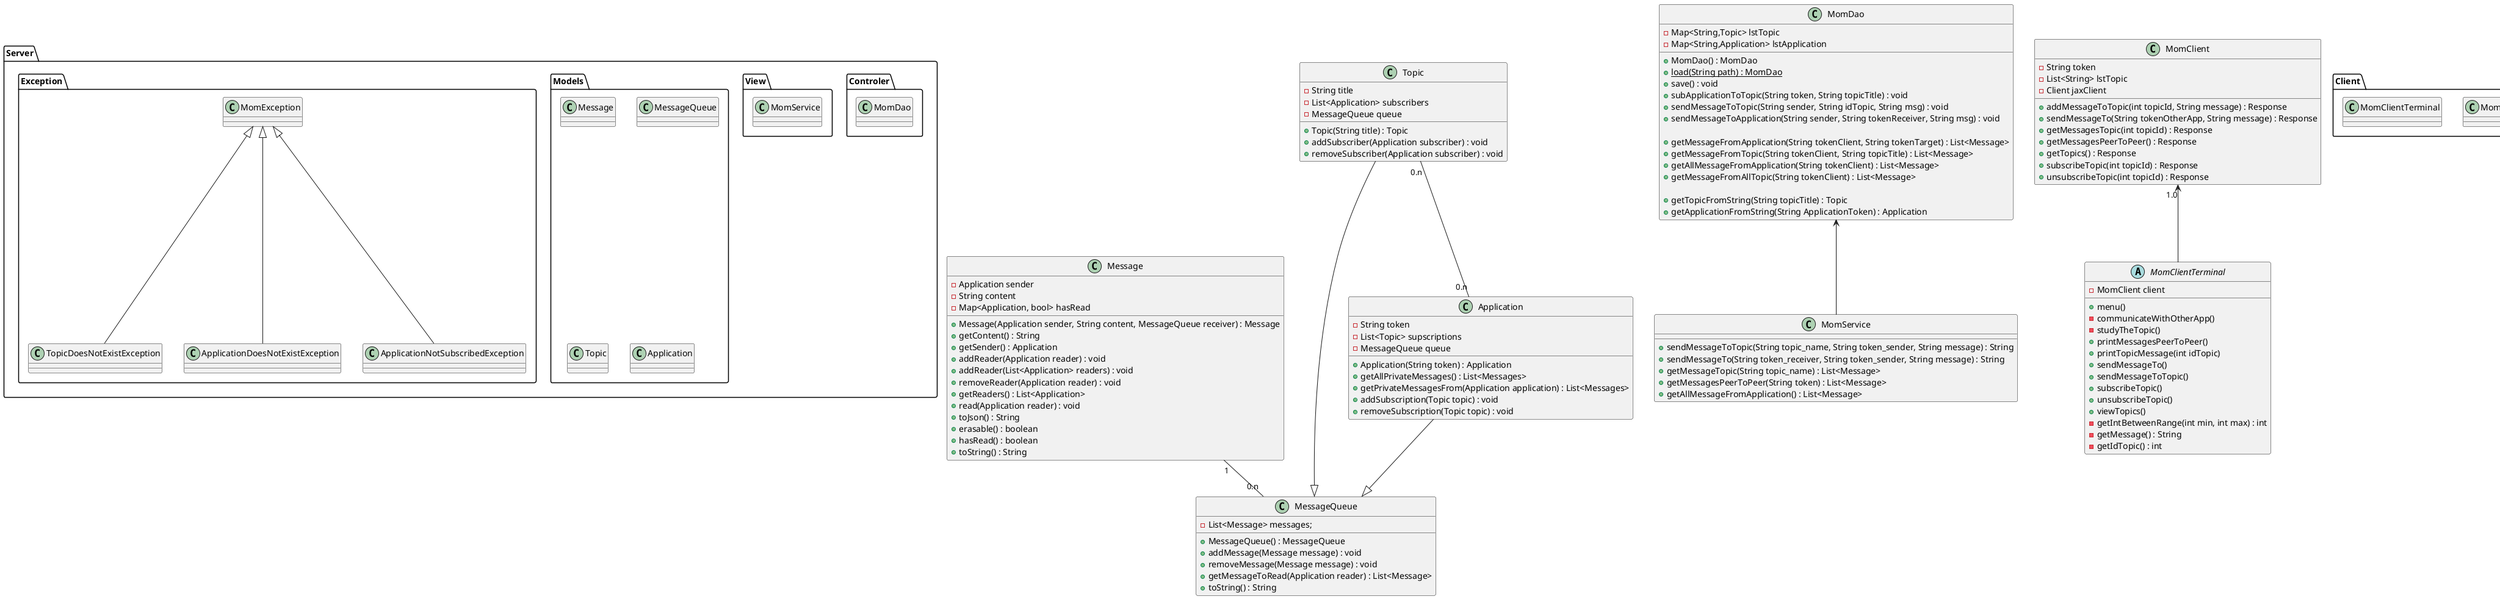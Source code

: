 @startuml
package Client <<Folder>> {
  class MomClient
  class MomClientTerminal
}



package Server <<Folder>> {
  package Controler{
    class MomDao
  }
  package View{
    class MomService
  }
  package Models {
    class Message
    class MessageQueue
    class Topic
    class Application
  }
  package Exception{
    class MomException
    class TopicDoesNotExistException
    class ApplicationDoesNotExistException
    class ApplicationNotSubscribedException
  }
}

class Message {
    - Application sender
    - String content
    - Map<Application, bool> hasRead

    + Message(Application sender, String content, MessageQueue receiver) : Message 
    + getContent() : String
    + getSender() : Application
    + addReader(Application reader) : void
    + addReader(List<Application> readers) : void
    + removeReader(Application reader) : void
    + getReaders() : List<Application>
    + read(Application reader) : void
    + toJson() : String
    + erasable() : boolean
    + hasRead() : boolean
    + toString() : String
}


class MessageQueue {
    - List<Message> messages;

    + MessageQueue() : MessageQueue 
    + addMessage(Message message) : void
    + removeMessage(Message message) : void
    + getMessageToRead(Application reader) : List<Message>
    + toString() : String
}

class Application {
    - String token
    - List<Topic> supscriptions
    - MessageQueue queue

    + Application(String token) : Application
    + getAllPrivateMessages() : List<Messages>
    + getPrivateMessagesFrom(Application application) : List<Messages>
    + addSubscription(Topic topic) : void
    + removeSubscription(Topic topic) : void
}

class Topic {
    - String title
    - List<Application> subscribers
    - MessageQueue queue

    + Topic(String title) : Topic
    + addSubscriber(Application subscriber) : void
    + removeSubscriber(Application subscriber) : void
}

class MomDao {
    - Map<String,Topic> lstTopic
    - Map<String,Application> lstApplication
     
    + MomDao() : MomDao
    + {static} load(String path) : MomDao
    + save() : void


    ' Insert message 
    + subApplicationToTopic(String token, String topicTitle) : void
    + sendMessageToTopic(String sender, String idTopic, String msg) : void
    + sendMessageToApplication(String sender, String tokenReceiver, String msg) : void

    ' Select message 
    + getMessageFromApplication(String tokenClient, String tokenTarget) : List<Message>
    + getMessageFromTopic(String tokenClient, String topicTitle) : List<Message>
    + getAllMessageFromApplication(String tokenClient) : List<Message>
    + getMessageFromAllTopic(String tokenClient) : List<Message>
    
    'Getter
    + getTopicFromString(String topicTitle) : Topic
    + getApplicationFromString(String ApplicationToken) : Application
}

class MomService {
    + sendMessageToTopic(String topic_name, String token_sender, String message) : String
    + sendMessageTo(String token_receiver, String token_sender, String message) : String
    + getMessageTopic(String topic_name) : List<Message>
    + getMessagesPeerToPeer(String token) : List<Message>
    + getAllMessageFromApplication() : List<Message>
}

class MomClient {
    - String token
    - List<String> lstTopic
    - Client jaxClient
    
    + addMessageToTopic(int topicId, String message) : Response
    + sendMessageTo(String tokenOtherApp, String message) : Response
    + getMessagesTopic(int topicId) : Response
    + getMessagesPeerToPeer() : Response
    + getTopics() : Response
    + subscribeTopic(int topicId) : Response
    + unsubscribeTopic(int topicId) : Response
}

abstract class MomClientTerminal {
    - MomClient client
    + menu()
    - communicateWithOtherApp()
    - studyTheTopic()
    + printMessagesPeerToPeer()
    + printTopicMessage(int idTopic)
    + sendMessageTo()
    + sendMessageToTopic()
    + subscribeTopic()
    + unsubscribeTopic()
    + viewTopics()
    - getIntBetweenRange(int min, int max) : int
    - getMessage() : String
    - getIdTopic() : int
}

 

MomClient "1.0" <-- MomClientTerminal
MomDao <-- MomService
Message "1" -- "0.n" MessageQueue
Topic --|> MessageQueue
Application --|> MessageQueue
Topic "0.n" -- "0.n" Application


MomException  <|-- TopicDoesNotExistException
MomException  <|-- ApplicationDoesNotExistException
MomException  <|-- ApplicationNotSubscribedException
@enduml